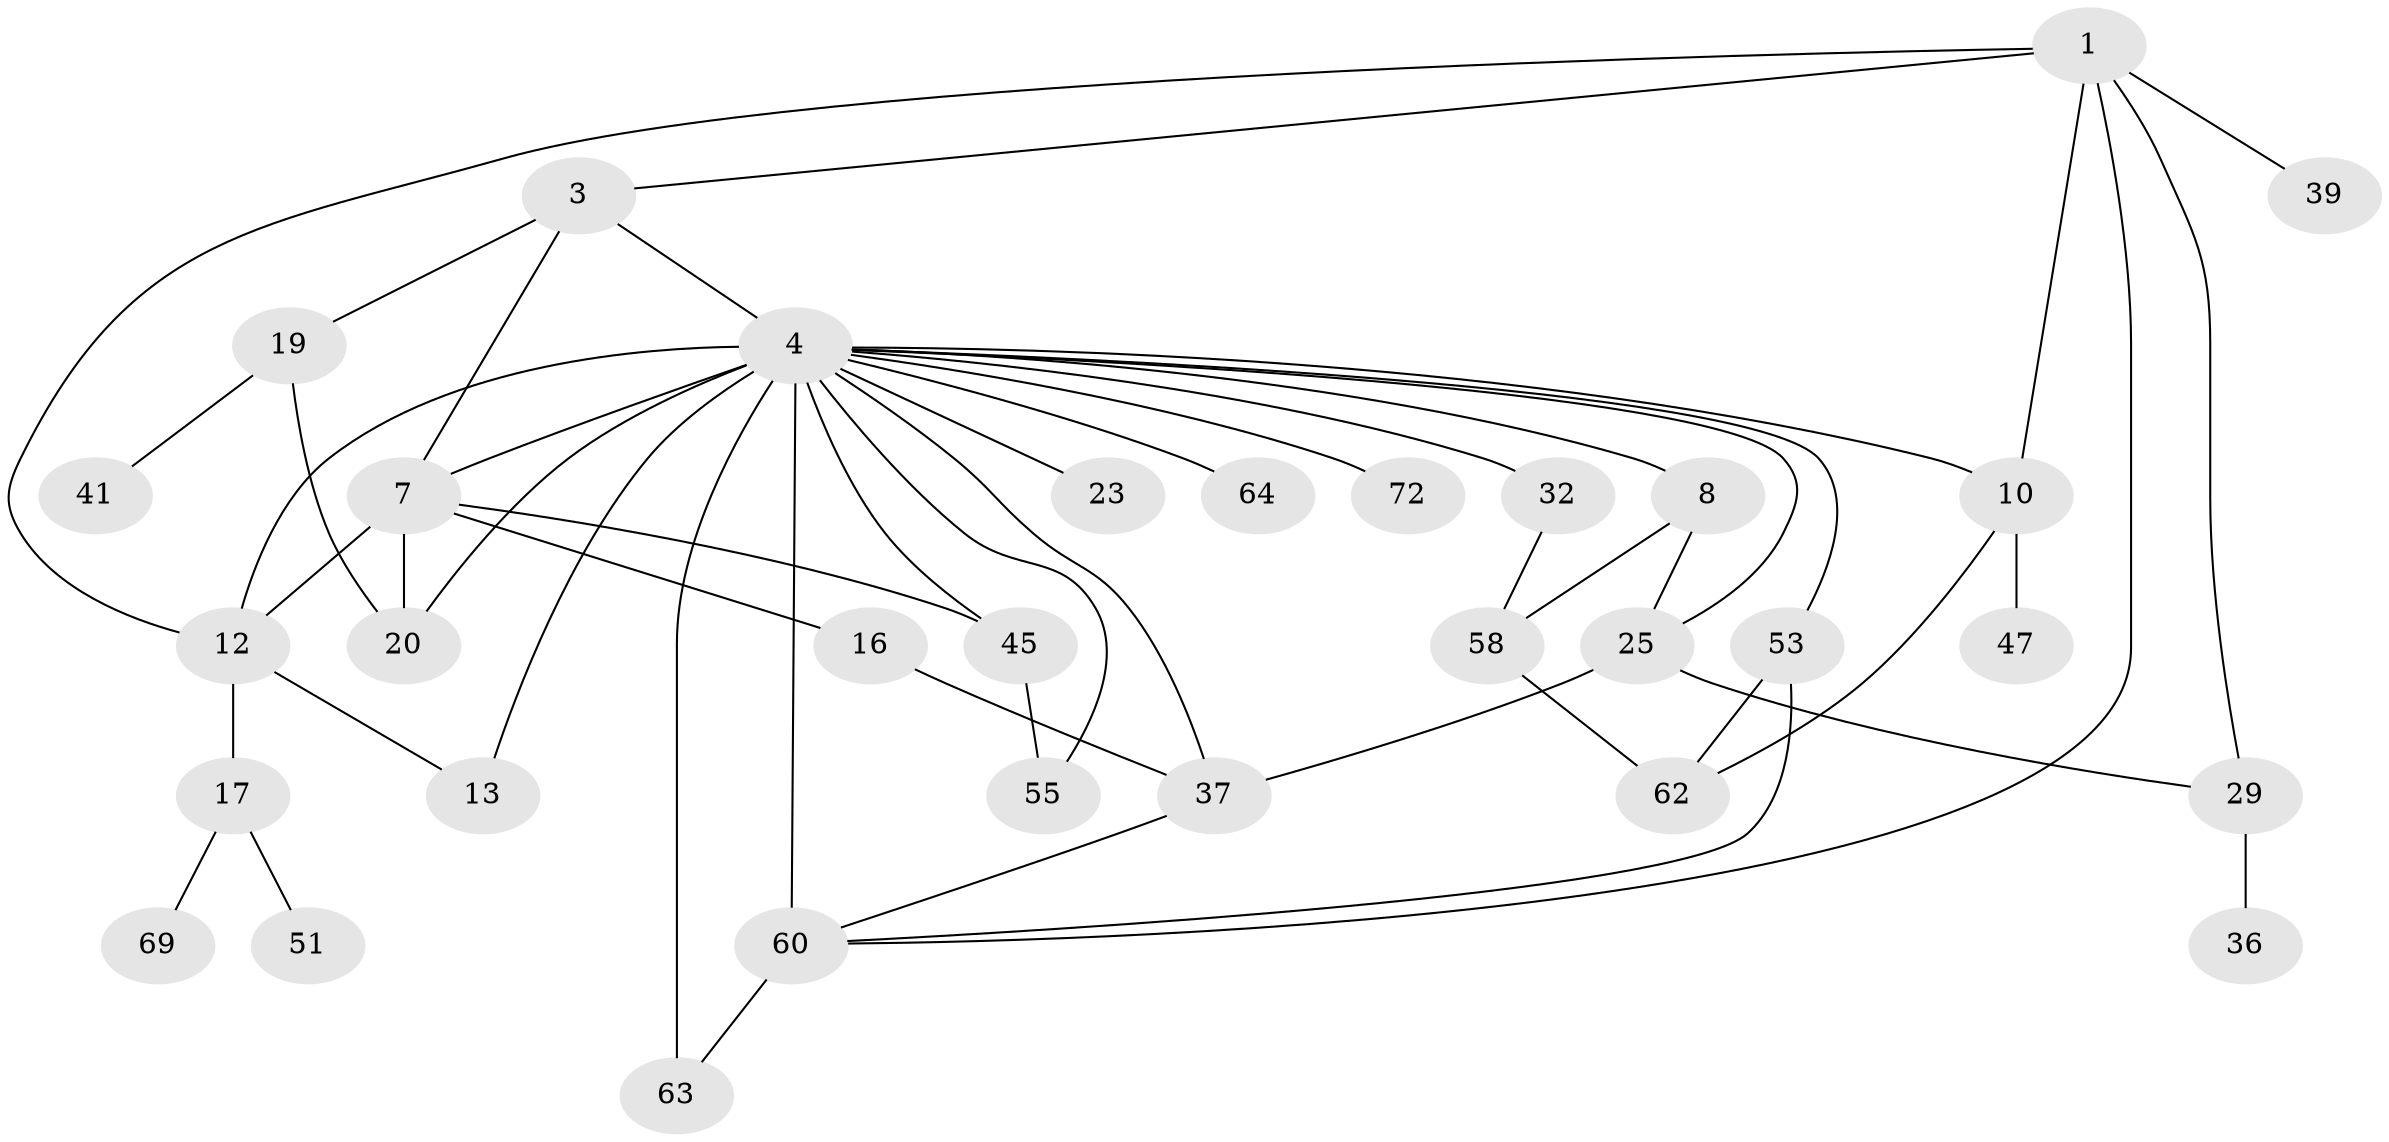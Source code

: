 // original degree distribution, {4: 0.2222222222222222, 9: 0.012345679012345678, 5: 0.06172839506172839, 6: 0.024691358024691357, 1: 0.2345679012345679, 3: 0.16049382716049382, 2: 0.2839506172839506}
// Generated by graph-tools (version 1.1) at 2025/16/03/04/25 18:16:56]
// undirected, 32 vertices, 51 edges
graph export_dot {
graph [start="1"]
  node [color=gray90,style=filled];
  1 [super="+79+2+34"];
  3 [super="+18"];
  4 [super="+24+5+43+14+6+11"];
  7 [super="+30+31+49"];
  8 [super="+26+9+42"];
  10 [super="+21"];
  12 [super="+54"];
  13 [super="+38+48"];
  16 [super="+22"];
  17 [super="+57"];
  19;
  20 [super="+35"];
  23 [super="+70"];
  25 [super="+28"];
  29 [super="+59"];
  32;
  36;
  37;
  39 [super="+56+44"];
  41;
  45 [super="+73"];
  47 [super="+71"];
  51;
  53 [super="+76+66"];
  55;
  58 [super="+81"];
  60 [super="+77"];
  62 [super="+75"];
  63;
  64;
  69;
  72;
  1 -- 10;
  1 -- 3;
  1 -- 29;
  1 -- 39;
  1 -- 60;
  1 -- 12;
  3 -- 4;
  3 -- 7;
  3 -- 19;
  4 -- 32 [weight=2];
  4 -- 60 [weight=4];
  4 -- 37 [weight=2];
  4 -- 25;
  4 -- 12;
  4 -- 53;
  4 -- 20;
  4 -- 13;
  4 -- 63 [weight=3];
  4 -- 7 [weight=3];
  4 -- 64;
  4 -- 8;
  4 -- 72;
  4 -- 45 [weight=2];
  4 -- 55;
  4 -- 23;
  4 -- 10;
  7 -- 16 [weight=2];
  7 -- 20;
  7 -- 45;
  7 -- 12;
  8 -- 58;
  8 -- 25;
  10 -- 47;
  10 -- 62;
  12 -- 13;
  12 -- 17;
  16 -- 37;
  17 -- 51;
  17 -- 69;
  19 -- 41;
  19 -- 20;
  25 -- 37;
  25 -- 29;
  29 -- 36;
  32 -- 58;
  37 -- 60;
  45 -- 55;
  53 -- 62;
  53 -- 60;
  58 -- 62;
  60 -- 63;
}
